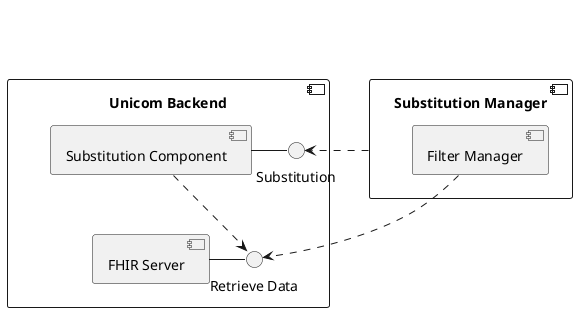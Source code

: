 @startuml

component "Unicom Backend" as be{
    component [Substitution Component] as subs
    () Substitution as i_subs
    subs -right- i_subs

    component [FHIR Server] as fhir_server
    () "Retrieve Data" as i_fhir_server
    fhir_server -right- i_fhir_server
    fhir_server -[hidden]up- subs
}

component "Substitution Manager" as subs_manager{
    component "Filter Manager" as filter_manager
}

be -[hidden]right-> subs_manager
subs_manager ...> i_subs
filter_manager ..> i_fhir_server
subs .> i_fhir_server
@enduml